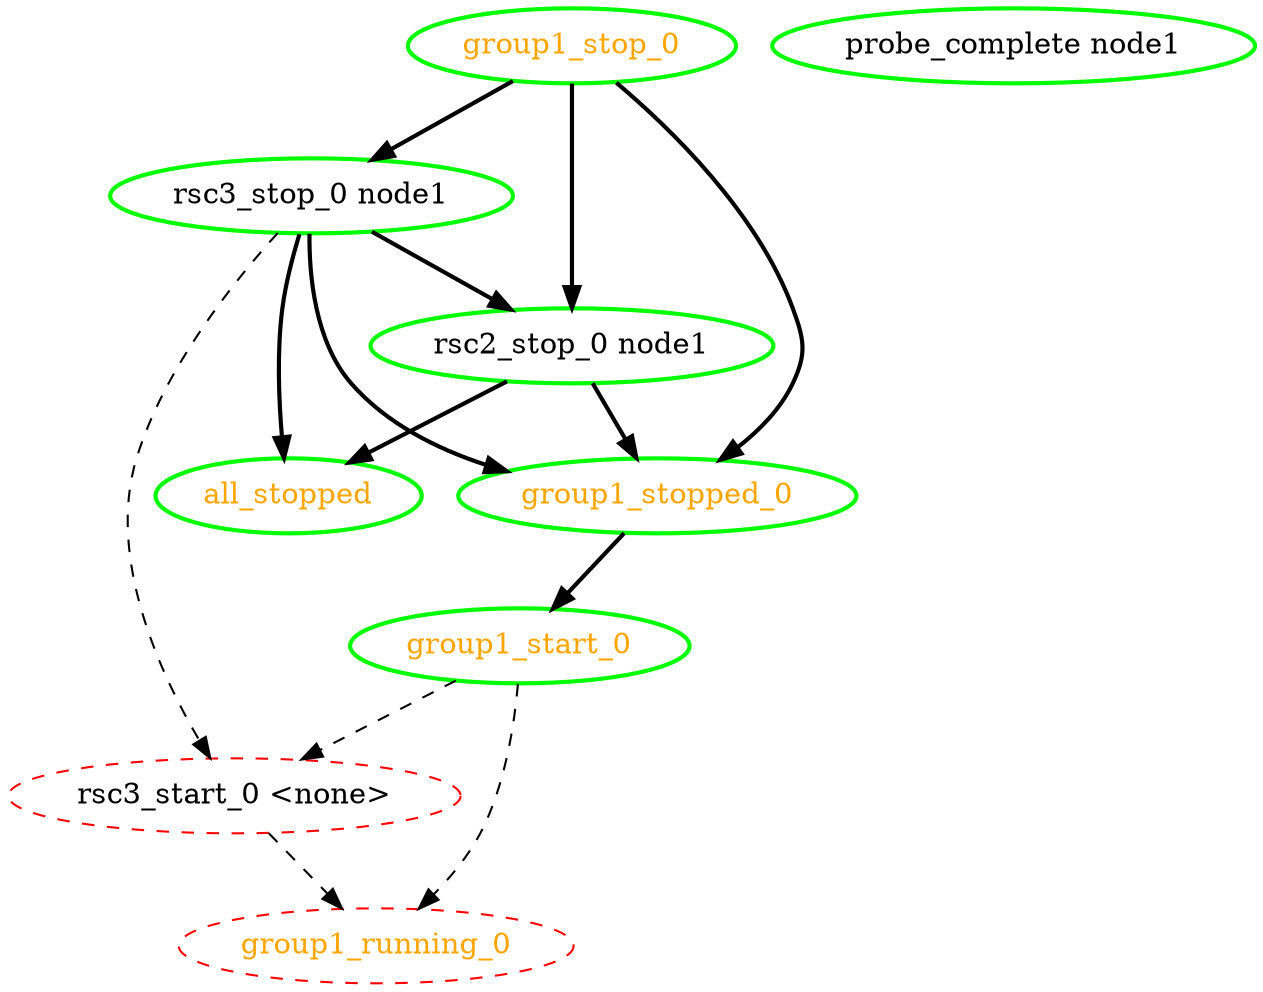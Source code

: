 digraph "g" {
"all_stopped" [ style=bold color="green" fontcolor="orange" ]
"group1_running_0" [ style=dashed color="red" fontcolor="orange" ]
"group1_start_0" -> "group1_running_0" [ style = dashed]
"group1_start_0" -> "rsc3_start_0 <none>" [ style = dashed]
"group1_start_0" [ style=bold color="green" fontcolor="orange" ]
"group1_stop_0" -> "group1_stopped_0" [ style = bold]
"group1_stop_0" -> "rsc2_stop_0 node1" [ style = bold]
"group1_stop_0" -> "rsc3_stop_0 node1" [ style = bold]
"group1_stop_0" [ style=bold color="green" fontcolor="orange" ]
"group1_stopped_0" -> "group1_start_0" [ style = bold]
"group1_stopped_0" [ style=bold color="green" fontcolor="orange" ]
"probe_complete node1" [ style=bold color="green" fontcolor="black" ]
"rsc2_stop_0 node1" -> "all_stopped" [ style = bold]
"rsc2_stop_0 node1" -> "group1_stopped_0" [ style = bold]
"rsc2_stop_0 node1" [ style=bold color="green" fontcolor="black" ]
"rsc3_start_0 <none>" -> "group1_running_0" [ style = dashed]
"rsc3_start_0 <none>" [ style=dashed color="red" fontcolor="black" ]
"rsc3_stop_0 node1" -> "all_stopped" [ style = bold]
"rsc3_stop_0 node1" -> "group1_stopped_0" [ style = bold]
"rsc3_stop_0 node1" -> "rsc2_stop_0 node1" [ style = bold]
"rsc3_stop_0 node1" -> "rsc3_start_0 <none>" [ style = dashed]
"rsc3_stop_0 node1" [ style=bold color="green" fontcolor="black" ]
}
